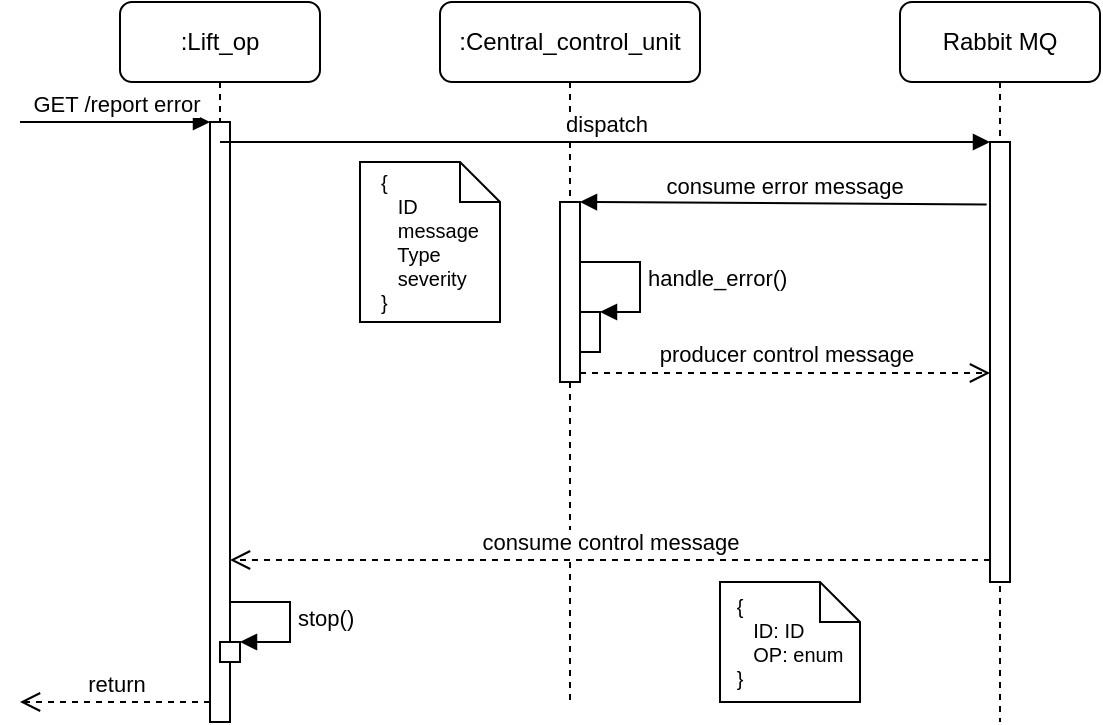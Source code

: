 <mxfile version="22.0.8" type="device">
  <diagram id="xn7pYvQXORpjo_hqVjBw" name="Page-1">
    <mxGraphModel dx="1210" dy="643" grid="1" gridSize="10" guides="1" tooltips="1" connect="1" arrows="1" fold="1" page="1" pageScale="1" pageWidth="850" pageHeight="1100" math="0" shadow="0">
      <root>
        <mxCell id="0" />
        <mxCell id="1" parent="0" />
        <mxCell id="AZ5q8qD32m1SHY0_1xM5-1" value=":Lift_op" style="shape=umlLifeline;perimeter=lifelinePerimeter;whiteSpace=wrap;html=1;container=1;collapsible=0;recursiveResize=0;outlineConnect=0;rounded=1;" parent="1" vertex="1">
          <mxGeometry x="90" y="70" width="100" height="360" as="geometry" />
        </mxCell>
        <mxCell id="AZ5q8qD32m1SHY0_1xM5-4" value="" style="html=1;points=[];perimeter=orthogonalPerimeter;" parent="AZ5q8qD32m1SHY0_1xM5-1" vertex="1">
          <mxGeometry x="45" y="60" width="10" height="300" as="geometry" />
        </mxCell>
        <mxCell id="AZ5q8qD32m1SHY0_1xM5-5" value="GET /report error" style="html=1;verticalAlign=bottom;endArrow=block;entryX=0;entryY=0;rounded=0;" parent="AZ5q8qD32m1SHY0_1xM5-1" target="AZ5q8qD32m1SHY0_1xM5-4" edge="1">
          <mxGeometry relative="1" as="geometry">
            <mxPoint x="-50" y="60" as="sourcePoint" />
          </mxGeometry>
        </mxCell>
        <mxCell id="AZ5q8qD32m1SHY0_1xM5-6" value="return" style="html=1;verticalAlign=bottom;endArrow=open;dashed=1;endSize=8;rounded=0;" parent="AZ5q8qD32m1SHY0_1xM5-1" source="AZ5q8qD32m1SHY0_1xM5-4" edge="1">
          <mxGeometry relative="1" as="geometry">
            <mxPoint x="-50" y="350" as="targetPoint" />
            <mxPoint x="40" y="350" as="sourcePoint" />
          </mxGeometry>
        </mxCell>
        <mxCell id="AZ5q8qD32m1SHY0_1xM5-10" value="" style="html=1;points=[];perimeter=orthogonalPerimeter;" parent="AZ5q8qD32m1SHY0_1xM5-1" vertex="1">
          <mxGeometry x="50" y="320" width="10" height="10" as="geometry" />
        </mxCell>
        <mxCell id="AZ5q8qD32m1SHY0_1xM5-11" value="stop()" style="edgeStyle=orthogonalEdgeStyle;html=1;align=left;spacingLeft=2;endArrow=block;rounded=0;entryX=1;entryY=0;" parent="AZ5q8qD32m1SHY0_1xM5-1" target="AZ5q8qD32m1SHY0_1xM5-10" edge="1">
          <mxGeometry relative="1" as="geometry">
            <mxPoint x="55" y="300" as="sourcePoint" />
            <Array as="points">
              <mxPoint x="85" y="300" />
            </Array>
          </mxGeometry>
        </mxCell>
        <mxCell id="AZ5q8qD32m1SHY0_1xM5-17" value="&lt;div align=&quot;left&quot; style=&quot;font-size: 10px&quot;&gt;&lt;font style=&quot;font-size: 10px&quot;&gt;{&lt;/font&gt;&lt;/div&gt;&lt;div align=&quot;left&quot; style=&quot;font-size: 10px&quot;&gt;&lt;font style=&quot;font-size: 10px&quot;&gt;&amp;nbsp;&amp;nbsp; ID&lt;/font&gt;&lt;/div&gt;&lt;div align=&quot;left&quot; style=&quot;font-size: 10px&quot;&gt;&lt;font style=&quot;font-size: 10px&quot;&gt;&amp;nbsp;&amp;nbsp; message&lt;/font&gt;&lt;/div&gt;&lt;div align=&quot;left&quot; style=&quot;font-size: 10px&quot;&gt;&lt;font style=&quot;font-size: 10px&quot;&gt;&amp;nbsp;&amp;nbsp; Type&lt;/font&gt;&lt;/div&gt;&lt;div align=&quot;left&quot; style=&quot;font-size: 10px&quot;&gt;&lt;font style=&quot;font-size: 10px&quot;&gt;&amp;nbsp;&amp;nbsp; severity&lt;/font&gt;&lt;/div&gt;&lt;div align=&quot;left&quot; style=&quot;font-size: 10px&quot;&gt;&lt;font style=&quot;font-size: 10px&quot;&gt;}&lt;/font&gt;&lt;br&gt;&lt;/div&gt;" style="shape=note;size=20;whiteSpace=wrap;html=1;" parent="AZ5q8qD32m1SHY0_1xM5-1" vertex="1">
          <mxGeometry x="120" y="80" width="70" height="80" as="geometry" />
        </mxCell>
        <mxCell id="AZ5q8qD32m1SHY0_1xM5-2" value=":Central_control_unit" style="shape=umlLifeline;perimeter=lifelinePerimeter;whiteSpace=wrap;html=1;container=1;collapsible=0;recursiveResize=0;outlineConnect=0;rounded=1;" parent="1" vertex="1">
          <mxGeometry x="250" y="70" width="130" height="350" as="geometry" />
        </mxCell>
        <mxCell id="AZ5q8qD32m1SHY0_1xM5-12" value="" style="html=1;points=[];perimeter=orthogonalPerimeter;" parent="AZ5q8qD32m1SHY0_1xM5-2" vertex="1">
          <mxGeometry x="60" y="100" width="10" height="90" as="geometry" />
        </mxCell>
        <mxCell id="AZ5q8qD32m1SHY0_1xM5-15" value="" style="html=1;points=[];perimeter=orthogonalPerimeter;" parent="AZ5q8qD32m1SHY0_1xM5-2" vertex="1">
          <mxGeometry x="70" y="155" width="10" height="20" as="geometry" />
        </mxCell>
        <mxCell id="AZ5q8qD32m1SHY0_1xM5-16" value="handle_error()" style="edgeStyle=orthogonalEdgeStyle;html=1;align=left;spacingLeft=2;endArrow=block;rounded=0;entryX=1;entryY=0;" parent="AZ5q8qD32m1SHY0_1xM5-2" target="AZ5q8qD32m1SHY0_1xM5-15" edge="1">
          <mxGeometry relative="1" as="geometry">
            <mxPoint x="70" y="130" as="sourcePoint" />
            <Array as="points">
              <mxPoint x="100" y="130" />
              <mxPoint x="100" y="155" />
            </Array>
          </mxGeometry>
        </mxCell>
        <mxCell id="AZ5q8qD32m1SHY0_1xM5-3" value="Rabbit MQ" style="shape=umlLifeline;perimeter=lifelinePerimeter;whiteSpace=wrap;html=1;container=1;collapsible=0;recursiveResize=0;outlineConnect=0;rounded=1;" parent="1" vertex="1">
          <mxGeometry x="480" y="70" width="100" height="360" as="geometry" />
        </mxCell>
        <mxCell id="AZ5q8qD32m1SHY0_1xM5-7" value="" style="html=1;points=[];perimeter=orthogonalPerimeter;" parent="AZ5q8qD32m1SHY0_1xM5-3" vertex="1">
          <mxGeometry x="45" y="70" width="10" height="220" as="geometry" />
        </mxCell>
        <mxCell id="AZ5q8qD32m1SHY0_1xM5-8" value="dispatch" style="html=1;verticalAlign=bottom;endArrow=block;entryX=0;entryY=0;rounded=0;" parent="1" target="AZ5q8qD32m1SHY0_1xM5-7" edge="1">
          <mxGeometry relative="1" as="geometry">
            <mxPoint x="140" y="140" as="sourcePoint" />
          </mxGeometry>
        </mxCell>
        <mxCell id="AZ5q8qD32m1SHY0_1xM5-9" value="consume control message" style="html=1;verticalAlign=bottom;endArrow=open;dashed=1;endSize=8;exitX=0;exitY=0.95;rounded=0;" parent="1" source="AZ5q8qD32m1SHY0_1xM5-7" target="AZ5q8qD32m1SHY0_1xM5-4" edge="1">
          <mxGeometry relative="1" as="geometry">
            <mxPoint x="455" y="216" as="targetPoint" />
          </mxGeometry>
        </mxCell>
        <mxCell id="AZ5q8qD32m1SHY0_1xM5-13" value="consume error message" style="html=1;verticalAlign=bottom;endArrow=block;entryX=1;entryY=0;rounded=0;exitX=-0.167;exitY=0.142;exitDx=0;exitDy=0;exitPerimeter=0;" parent="1" source="AZ5q8qD32m1SHY0_1xM5-7" target="AZ5q8qD32m1SHY0_1xM5-12" edge="1">
          <mxGeometry relative="1" as="geometry">
            <mxPoint x="375" y="170" as="sourcePoint" />
          </mxGeometry>
        </mxCell>
        <mxCell id="AZ5q8qD32m1SHY0_1xM5-14" value="producer control message" style="html=1;verticalAlign=bottom;endArrow=open;dashed=1;endSize=8;exitX=1;exitY=0.95;rounded=0;" parent="1" source="AZ5q8qD32m1SHY0_1xM5-12" target="AZ5q8qD32m1SHY0_1xM5-7" edge="1">
          <mxGeometry relative="1" as="geometry">
            <mxPoint x="470" y="260" as="targetPoint" />
          </mxGeometry>
        </mxCell>
        <mxCell id="AZ5q8qD32m1SHY0_1xM5-18" value="&lt;div align=&quot;left&quot; style=&quot;font-size: 10px&quot;&gt;&lt;font style=&quot;font-size: 10px&quot;&gt;{&lt;/font&gt;&lt;/div&gt;&lt;div align=&quot;left&quot; style=&quot;font-size: 10px&quot;&gt;&lt;font style=&quot;font-size: 10px&quot;&gt;&amp;nbsp;&amp;nbsp; ID: ID&lt;br&gt;&lt;/font&gt;&lt;/div&gt;&lt;div align=&quot;left&quot; style=&quot;font-size: 10px&quot;&gt;&lt;font style=&quot;font-size: 10px&quot;&gt;&amp;nbsp;&amp;nbsp; OP: enum&lt;br&gt;&lt;/font&gt;&lt;/div&gt;&lt;div align=&quot;left&quot; style=&quot;font-size: 10px&quot;&gt;&lt;font style=&quot;font-size: 10px&quot;&gt;}&lt;/font&gt;&lt;br&gt;&lt;/div&gt;" style="shape=note;size=20;whiteSpace=wrap;html=1;" parent="1" vertex="1">
          <mxGeometry x="390" y="360" width="70" height="60" as="geometry" />
        </mxCell>
      </root>
    </mxGraphModel>
  </diagram>
</mxfile>
